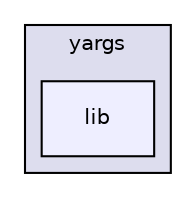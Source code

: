 digraph "gulp-src/node_modules/gulp-uglify/node_modules/uglify-js/node_modules/yargs/lib" {
  compound=true
  node [ fontsize="10", fontname="Helvetica"];
  edge [ labelfontsize="10", labelfontname="Helvetica"];
  subgraph clusterdir_53600745fc04ad52eecf8deec8a89d0c {
    graph [ bgcolor="#ddddee", pencolor="black", label="yargs" fontname="Helvetica", fontsize="10", URL="dir_53600745fc04ad52eecf8deec8a89d0c.html"]
  dir_52b9ed9c82a8ca35a86dcae9726ccffd [shape=box, label="lib", style="filled", fillcolor="#eeeeff", pencolor="black", URL="dir_52b9ed9c82a8ca35a86dcae9726ccffd.html"];
  }
}
